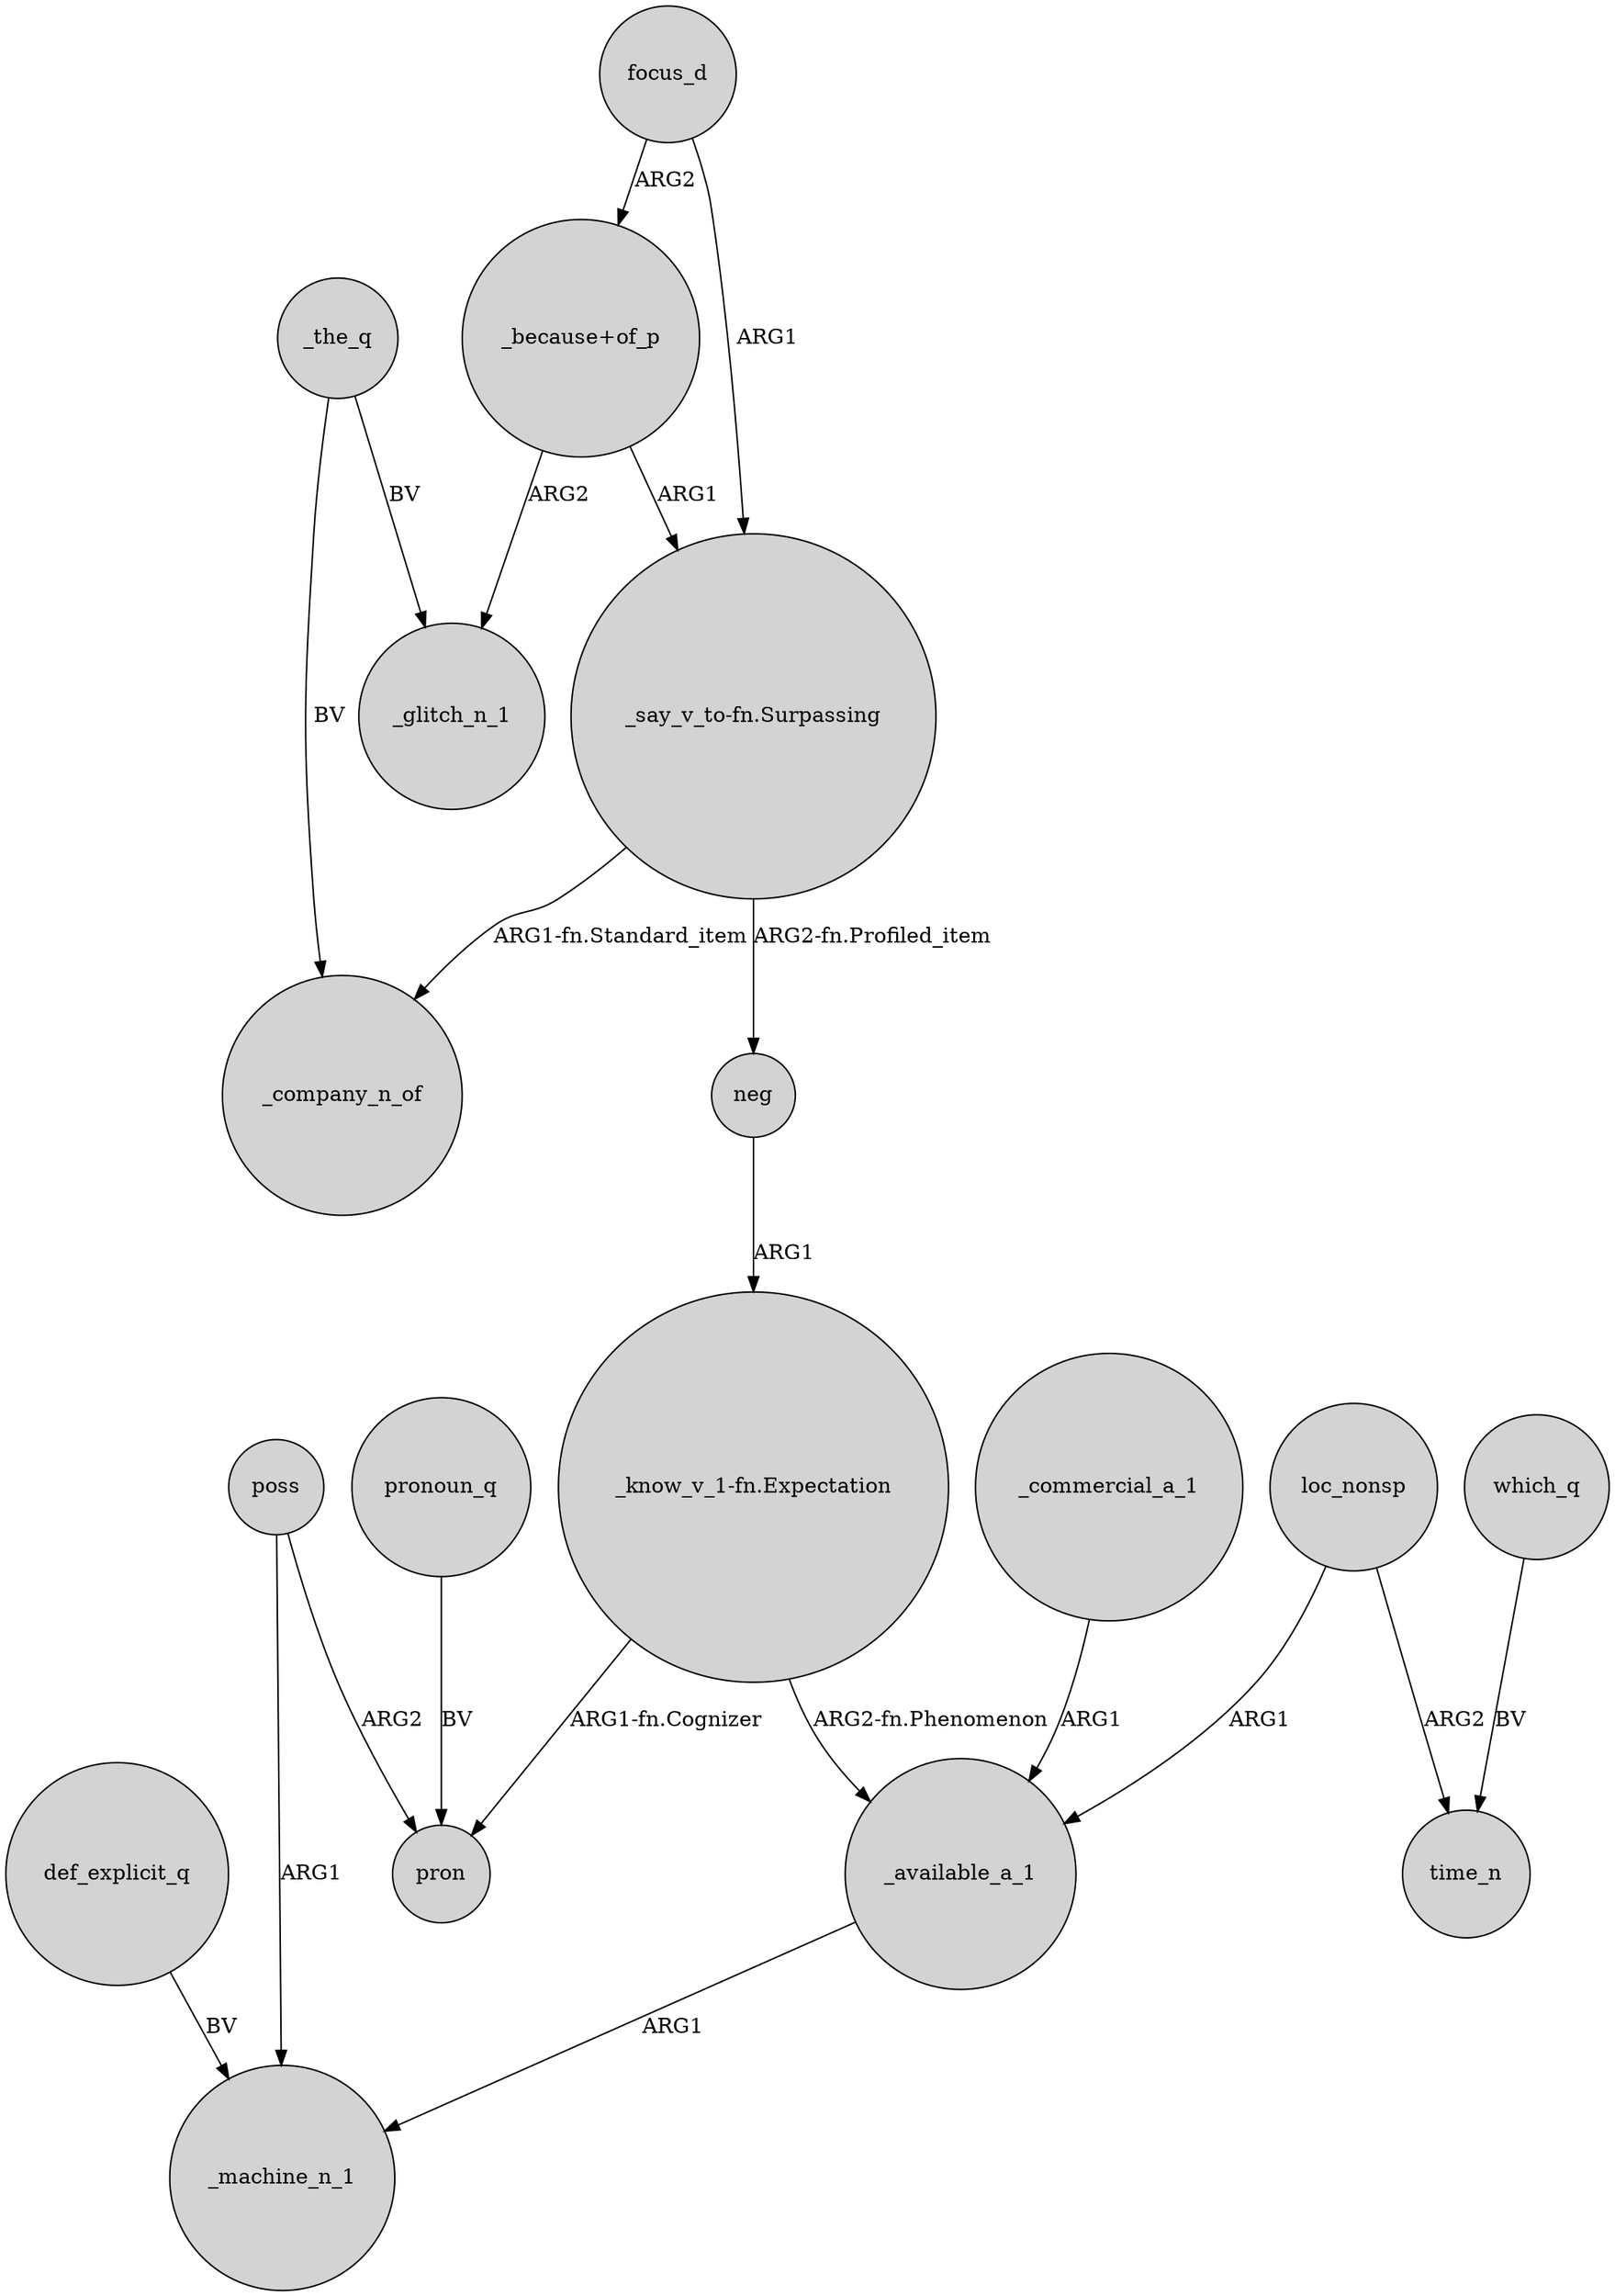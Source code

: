 digraph {
	node [shape=circle style=filled]
	"_because+of_p" -> _glitch_n_1 [label=ARG2]
	"_know_v_1-fn.Expectation" -> _available_a_1 [label="ARG2-fn.Phenomenon"]
	which_q -> time_n [label=BV]
	def_explicit_q -> _machine_n_1 [label=BV]
	"_say_v_to-fn.Surpassing" -> _company_n_of [label="ARG1-fn.Standard_item"]
	_available_a_1 -> _machine_n_1 [label=ARG1]
	"_because+of_p" -> "_say_v_to-fn.Surpassing" [label=ARG1]
	_commercial_a_1 -> _available_a_1 [label=ARG1]
	pronoun_q -> pron [label=BV]
	poss -> pron [label=ARG2]
	"_know_v_1-fn.Expectation" -> pron [label="ARG1-fn.Cognizer"]
	focus_d -> "_because+of_p" [label=ARG2]
	neg -> "_know_v_1-fn.Expectation" [label=ARG1]
	_the_q -> _glitch_n_1 [label=BV]
	focus_d -> "_say_v_to-fn.Surpassing" [label=ARG1]
	loc_nonsp -> time_n [label=ARG2]
	poss -> _machine_n_1 [label=ARG1]
	loc_nonsp -> _available_a_1 [label=ARG1]
	_the_q -> _company_n_of [label=BV]
	"_say_v_to-fn.Surpassing" -> neg [label="ARG2-fn.Profiled_item"]
}
